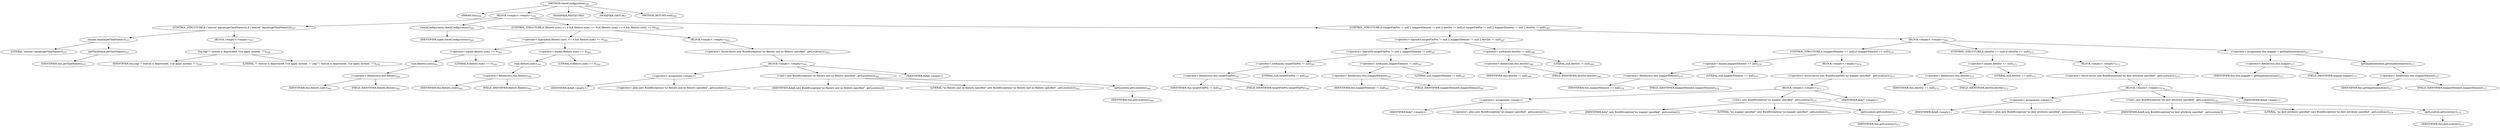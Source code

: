 digraph "checkConfiguration" {  
"392" [label = <(METHOD,checkConfiguration)<SUB>256</SUB>> ]
"23" [label = <(PARAM,this)<SUB>256</SUB>> ]
"393" [label = <(BLOCK,&lt;empty&gt;,&lt;empty&gt;)<SUB>256</SUB>> ]
"394" [label = <(CONTROL_STRUCTURE,if (&quot;execon&quot;.equals(getTaskName())),if (&quot;execon&quot;.equals(getTaskName())))<SUB>257</SUB>> ]
"395" [label = <(equals,equals(getTaskName()))<SUB>257</SUB>> ]
"396" [label = <(LITERAL,&quot;execon&quot;,equals(getTaskName()))<SUB>257</SUB>> ]
"397" [label = <(getTaskName,getTaskName())<SUB>257</SUB>> ]
"22" [label = <(IDENTIFIER,this,getTaskName())<SUB>257</SUB>> ]
"398" [label = <(BLOCK,&lt;empty&gt;,&lt;empty&gt;)<SUB>257</SUB>> ]
"399" [label = <(log,log(&quot;!! execon is deprecated. Use apply instead. !!&quot;))<SUB>258</SUB>> ]
"24" [label = <(IDENTIFIER,this,log(&quot;!! execon is deprecated. Use apply instead. !!&quot;))<SUB>258</SUB>> ]
"400" [label = <(LITERAL,&quot;!! execon is deprecated. Use apply instead. !!&quot;,log(&quot;!! execon is deprecated. Use apply instead. !!&quot;))<SUB>258</SUB>> ]
"401" [label = <(checkConfiguration,checkConfiguration())<SUB>261</SUB>> ]
"402" [label = <(IDENTIFIER,super,checkConfiguration())<SUB>261</SUB>> ]
"403" [label = <(CONTROL_STRUCTURE,if (filesets.size() == 0 &amp;&amp; filelists.size() == 0),if (filesets.size() == 0 &amp;&amp; filelists.size() == 0))<SUB>262</SUB>> ]
"404" [label = <(&lt;operator&gt;.logicalAnd,filesets.size() == 0 &amp;&amp; filelists.size() == 0)<SUB>262</SUB>> ]
"405" [label = <(&lt;operator&gt;.equals,filesets.size() == 0)<SUB>262</SUB>> ]
"406" [label = <(size,filesets.size())<SUB>262</SUB>> ]
"407" [label = <(&lt;operator&gt;.fieldAccess,this.filesets)<SUB>262</SUB>> ]
"408" [label = <(IDENTIFIER,this,filesets.size())<SUB>262</SUB>> ]
"409" [label = <(FIELD_IDENTIFIER,filesets,filesets)<SUB>262</SUB>> ]
"410" [label = <(LITERAL,0,filesets.size() == 0)<SUB>262</SUB>> ]
"411" [label = <(&lt;operator&gt;.equals,filelists.size() == 0)<SUB>262</SUB>> ]
"412" [label = <(size,filelists.size())<SUB>262</SUB>> ]
"413" [label = <(&lt;operator&gt;.fieldAccess,this.filelists)<SUB>262</SUB>> ]
"414" [label = <(IDENTIFIER,this,filelists.size())<SUB>262</SUB>> ]
"415" [label = <(FIELD_IDENTIFIER,filelists,filelists)<SUB>262</SUB>> ]
"416" [label = <(LITERAL,0,filelists.size() == 0)<SUB>262</SUB>> ]
"417" [label = <(BLOCK,&lt;empty&gt;,&lt;empty&gt;)<SUB>262</SUB>> ]
"418" [label = <(&lt;operator&gt;.throw,throw new BuildException(&quot;no filesets and no filelists specified&quot;, getLocation());)<SUB>263</SUB>> ]
"419" [label = <(BLOCK,&lt;empty&gt;,&lt;empty&gt;)<SUB>263</SUB>> ]
"420" [label = <(&lt;operator&gt;.assignment,&lt;empty&gt;)> ]
"421" [label = <(IDENTIFIER,$obj6,&lt;empty&gt;)> ]
"422" [label = <(&lt;operator&gt;.alloc,new BuildException(&quot;no filesets and no filelists specified&quot;, getLocation()))<SUB>263</SUB>> ]
"423" [label = <(&lt;init&gt;,new BuildException(&quot;no filesets and no filelists specified&quot;, getLocation()))<SUB>263</SUB>> ]
"424" [label = <(IDENTIFIER,$obj6,new BuildException(&quot;no filesets and no filelists specified&quot;, getLocation()))> ]
"425" [label = <(LITERAL,&quot;no filesets and no filelists specified&quot;,new BuildException(&quot;no filesets and no filelists specified&quot;, getLocation()))<SUB>263</SUB>> ]
"426" [label = <(getLocation,getLocation())<SUB>264</SUB>> ]
"25" [label = <(IDENTIFIER,this,getLocation())<SUB>264</SUB>> ]
"427" [label = <(IDENTIFIER,$obj6,&lt;empty&gt;)> ]
"428" [label = <(CONTROL_STRUCTURE,if (targetFilePos != null || mapperElement != null || destDir != null),if (targetFilePos != null || mapperElement != null || destDir != null))<SUB>267</SUB>> ]
"429" [label = <(&lt;operator&gt;.logicalOr,targetFilePos != null || mapperElement != null || destDir != null)<SUB>267</SUB>> ]
"430" [label = <(&lt;operator&gt;.logicalOr,targetFilePos != null || mapperElement != null)<SUB>267</SUB>> ]
"431" [label = <(&lt;operator&gt;.notEquals,targetFilePos != null)<SUB>267</SUB>> ]
"432" [label = <(&lt;operator&gt;.fieldAccess,this.targetFilePos)<SUB>267</SUB>> ]
"433" [label = <(IDENTIFIER,this,targetFilePos != null)<SUB>267</SUB>> ]
"434" [label = <(FIELD_IDENTIFIER,targetFilePos,targetFilePos)<SUB>267</SUB>> ]
"435" [label = <(LITERAL,null,targetFilePos != null)<SUB>267</SUB>> ]
"436" [label = <(&lt;operator&gt;.notEquals,mapperElement != null)<SUB>267</SUB>> ]
"437" [label = <(&lt;operator&gt;.fieldAccess,this.mapperElement)<SUB>267</SUB>> ]
"438" [label = <(IDENTIFIER,this,mapperElement != null)<SUB>267</SUB>> ]
"439" [label = <(FIELD_IDENTIFIER,mapperElement,mapperElement)<SUB>267</SUB>> ]
"440" [label = <(LITERAL,null,mapperElement != null)<SUB>267</SUB>> ]
"441" [label = <(&lt;operator&gt;.notEquals,destDir != null)<SUB>268</SUB>> ]
"442" [label = <(&lt;operator&gt;.fieldAccess,this.destDir)<SUB>268</SUB>> ]
"443" [label = <(IDENTIFIER,this,destDir != null)<SUB>268</SUB>> ]
"444" [label = <(FIELD_IDENTIFIER,destDir,destDir)<SUB>268</SUB>> ]
"445" [label = <(LITERAL,null,destDir != null)<SUB>268</SUB>> ]
"446" [label = <(BLOCK,&lt;empty&gt;,&lt;empty&gt;)<SUB>268</SUB>> ]
"447" [label = <(CONTROL_STRUCTURE,if (mapperElement == null),if (mapperElement == null))<SUB>270</SUB>> ]
"448" [label = <(&lt;operator&gt;.equals,mapperElement == null)<SUB>270</SUB>> ]
"449" [label = <(&lt;operator&gt;.fieldAccess,this.mapperElement)<SUB>270</SUB>> ]
"450" [label = <(IDENTIFIER,this,mapperElement == null)<SUB>270</SUB>> ]
"451" [label = <(FIELD_IDENTIFIER,mapperElement,mapperElement)<SUB>270</SUB>> ]
"452" [label = <(LITERAL,null,mapperElement == null)<SUB>270</SUB>> ]
"453" [label = <(BLOCK,&lt;empty&gt;,&lt;empty&gt;)<SUB>270</SUB>> ]
"454" [label = <(&lt;operator&gt;.throw,throw new BuildException(&quot;no mapper specified&quot;, getLocation());)<SUB>271</SUB>> ]
"455" [label = <(BLOCK,&lt;empty&gt;,&lt;empty&gt;)<SUB>271</SUB>> ]
"456" [label = <(&lt;operator&gt;.assignment,&lt;empty&gt;)> ]
"457" [label = <(IDENTIFIER,$obj7,&lt;empty&gt;)> ]
"458" [label = <(&lt;operator&gt;.alloc,new BuildException(&quot;no mapper specified&quot;, getLocation()))<SUB>271</SUB>> ]
"459" [label = <(&lt;init&gt;,new BuildException(&quot;no mapper specified&quot;, getLocation()))<SUB>271</SUB>> ]
"460" [label = <(IDENTIFIER,$obj7,new BuildException(&quot;no mapper specified&quot;, getLocation()))> ]
"461" [label = <(LITERAL,&quot;no mapper specified&quot;,new BuildException(&quot;no mapper specified&quot;, getLocation()))<SUB>271</SUB>> ]
"462" [label = <(getLocation,getLocation())<SUB>271</SUB>> ]
"26" [label = <(IDENTIFIER,this,getLocation())<SUB>271</SUB>> ]
"463" [label = <(IDENTIFIER,$obj7,&lt;empty&gt;)> ]
"464" [label = <(CONTROL_STRUCTURE,if (destDir == null),if (destDir == null))<SUB>273</SUB>> ]
"465" [label = <(&lt;operator&gt;.equals,destDir == null)<SUB>273</SUB>> ]
"466" [label = <(&lt;operator&gt;.fieldAccess,this.destDir)<SUB>273</SUB>> ]
"467" [label = <(IDENTIFIER,this,destDir == null)<SUB>273</SUB>> ]
"468" [label = <(FIELD_IDENTIFIER,destDir,destDir)<SUB>273</SUB>> ]
"469" [label = <(LITERAL,null,destDir == null)<SUB>273</SUB>> ]
"470" [label = <(BLOCK,&lt;empty&gt;,&lt;empty&gt;)<SUB>273</SUB>> ]
"471" [label = <(&lt;operator&gt;.throw,throw new BuildException(&quot;no dest attribute specified&quot;, getLocation());)<SUB>274</SUB>> ]
"472" [label = <(BLOCK,&lt;empty&gt;,&lt;empty&gt;)<SUB>274</SUB>> ]
"473" [label = <(&lt;operator&gt;.assignment,&lt;empty&gt;)> ]
"474" [label = <(IDENTIFIER,$obj8,&lt;empty&gt;)> ]
"475" [label = <(&lt;operator&gt;.alloc,new BuildException(&quot;no dest attribute specified&quot;, getLocation()))<SUB>274</SUB>> ]
"476" [label = <(&lt;init&gt;,new BuildException(&quot;no dest attribute specified&quot;, getLocation()))<SUB>274</SUB>> ]
"477" [label = <(IDENTIFIER,$obj8,new BuildException(&quot;no dest attribute specified&quot;, getLocation()))> ]
"478" [label = <(LITERAL,&quot;no dest attribute specified&quot;,new BuildException(&quot;no dest attribute specified&quot;, getLocation()))<SUB>274</SUB>> ]
"479" [label = <(getLocation,getLocation())<SUB>275</SUB>> ]
"27" [label = <(IDENTIFIER,this,getLocation())<SUB>275</SUB>> ]
"480" [label = <(IDENTIFIER,$obj8,&lt;empty&gt;)> ]
"481" [label = <(&lt;operator&gt;.assignment,this.mapper = getImplementation())<SUB>277</SUB>> ]
"482" [label = <(&lt;operator&gt;.fieldAccess,this.mapper)<SUB>277</SUB>> ]
"483" [label = <(IDENTIFIER,this,this.mapper = getImplementation())<SUB>277</SUB>> ]
"484" [label = <(FIELD_IDENTIFIER,mapper,mapper)<SUB>277</SUB>> ]
"485" [label = <(getImplementation,getImplementation())<SUB>277</SUB>> ]
"486" [label = <(&lt;operator&gt;.fieldAccess,this.mapperElement)<SUB>277</SUB>> ]
"487" [label = <(IDENTIFIER,this,getImplementation())<SUB>277</SUB>> ]
"488" [label = <(FIELD_IDENTIFIER,mapperElement,mapperElement)<SUB>277</SUB>> ]
"489" [label = <(MODIFIER,PROTECTED)> ]
"490" [label = <(MODIFIER,VIRTUAL)> ]
"491" [label = <(METHOD_RETURN,void)<SUB>256</SUB>> ]
  "392" -> "23" 
  "392" -> "393" 
  "392" -> "489" 
  "392" -> "490" 
  "392" -> "491" 
  "393" -> "394" 
  "393" -> "401" 
  "393" -> "403" 
  "393" -> "428" 
  "394" -> "395" 
  "394" -> "398" 
  "395" -> "396" 
  "395" -> "397" 
  "397" -> "22" 
  "398" -> "399" 
  "399" -> "24" 
  "399" -> "400" 
  "401" -> "402" 
  "403" -> "404" 
  "403" -> "417" 
  "404" -> "405" 
  "404" -> "411" 
  "405" -> "406" 
  "405" -> "410" 
  "406" -> "407" 
  "407" -> "408" 
  "407" -> "409" 
  "411" -> "412" 
  "411" -> "416" 
  "412" -> "413" 
  "413" -> "414" 
  "413" -> "415" 
  "417" -> "418" 
  "418" -> "419" 
  "419" -> "420" 
  "419" -> "423" 
  "419" -> "427" 
  "420" -> "421" 
  "420" -> "422" 
  "423" -> "424" 
  "423" -> "425" 
  "423" -> "426" 
  "426" -> "25" 
  "428" -> "429" 
  "428" -> "446" 
  "429" -> "430" 
  "429" -> "441" 
  "430" -> "431" 
  "430" -> "436" 
  "431" -> "432" 
  "431" -> "435" 
  "432" -> "433" 
  "432" -> "434" 
  "436" -> "437" 
  "436" -> "440" 
  "437" -> "438" 
  "437" -> "439" 
  "441" -> "442" 
  "441" -> "445" 
  "442" -> "443" 
  "442" -> "444" 
  "446" -> "447" 
  "446" -> "464" 
  "446" -> "481" 
  "447" -> "448" 
  "447" -> "453" 
  "448" -> "449" 
  "448" -> "452" 
  "449" -> "450" 
  "449" -> "451" 
  "453" -> "454" 
  "454" -> "455" 
  "455" -> "456" 
  "455" -> "459" 
  "455" -> "463" 
  "456" -> "457" 
  "456" -> "458" 
  "459" -> "460" 
  "459" -> "461" 
  "459" -> "462" 
  "462" -> "26" 
  "464" -> "465" 
  "464" -> "470" 
  "465" -> "466" 
  "465" -> "469" 
  "466" -> "467" 
  "466" -> "468" 
  "470" -> "471" 
  "471" -> "472" 
  "472" -> "473" 
  "472" -> "476" 
  "472" -> "480" 
  "473" -> "474" 
  "473" -> "475" 
  "476" -> "477" 
  "476" -> "478" 
  "476" -> "479" 
  "479" -> "27" 
  "481" -> "482" 
  "481" -> "485" 
  "482" -> "483" 
  "482" -> "484" 
  "485" -> "486" 
  "486" -> "487" 
  "486" -> "488" 
}
